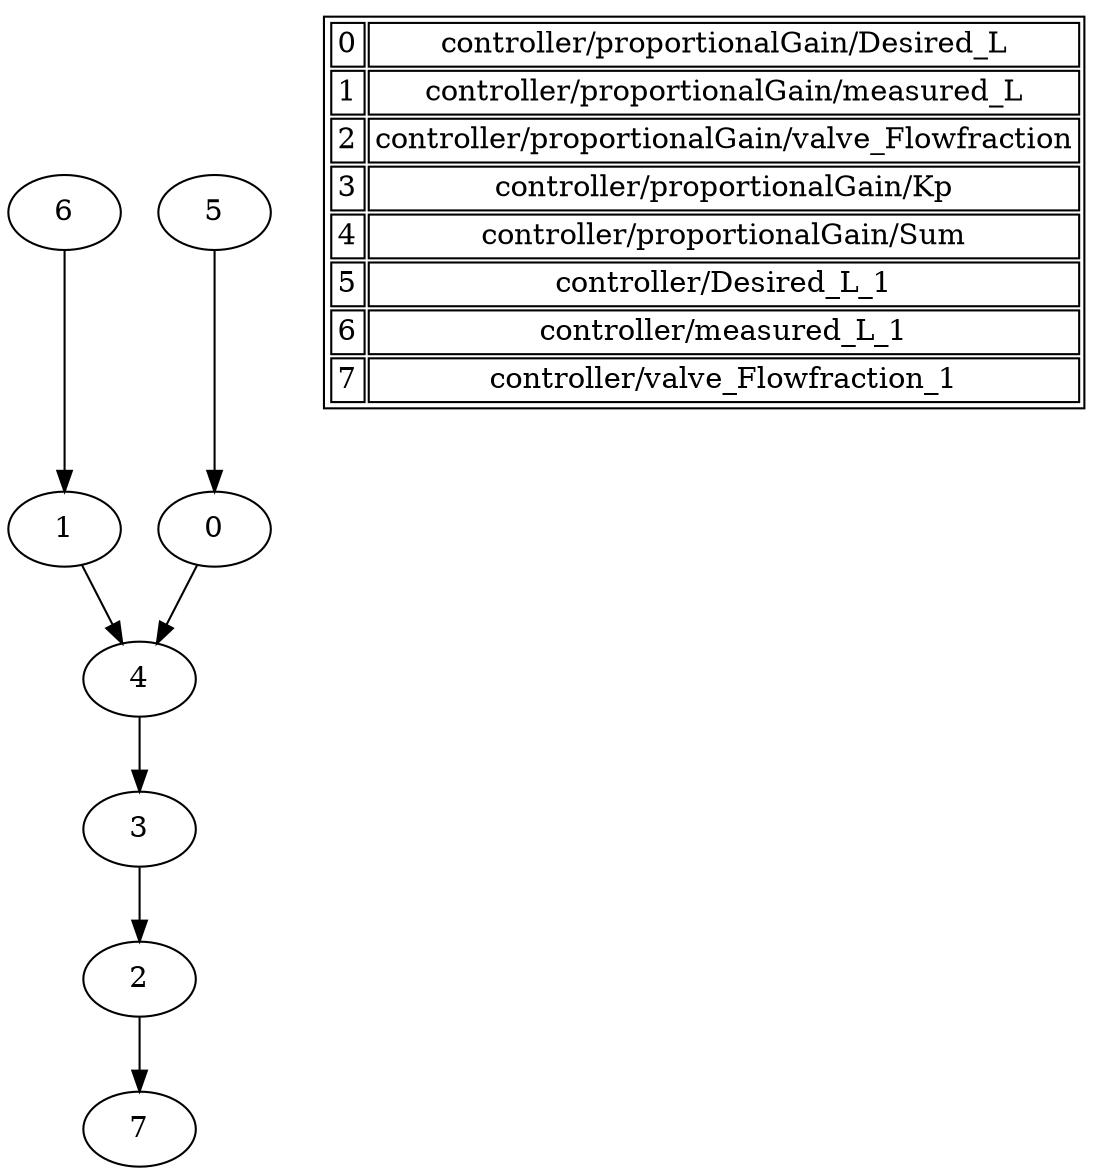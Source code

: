 digraph G {
0[label="0"];
1[label="1"];
2[label="2"];
3[label="3"];
4[label="4"];
5[label="5"];
6[label="6"];
7[label="7"]
9 [shape = plaintext, label =< 
<table>
<tr><td>0</td><td>controller/proportionalGain/Desired_L</td></tr>
<tr><td>1</td><td>controller/proportionalGain/measured_L</td></tr>
<tr><td>2</td><td>controller/proportionalGain/valve_Flowfraction</td></tr>
<tr><td>3</td><td>controller/proportionalGain/Kp</td></tr>
<tr><td>4</td><td>controller/proportionalGain/Sum</td></tr>
<tr><td>5</td><td>controller/Desired_L_1</td></tr>
<tr><td>6</td><td>controller/measured_L_1</td></tr>
<tr><td>7</td><td>controller/valve_Flowfraction_1</td></tr>
</table> >
];
3->2 [label=""];
0->4 [label=""];
1->4 [label=""];
4->3 [label=""];
5->0 [label=""];
6->1 [label=""];
2->7 [label=""];
}
